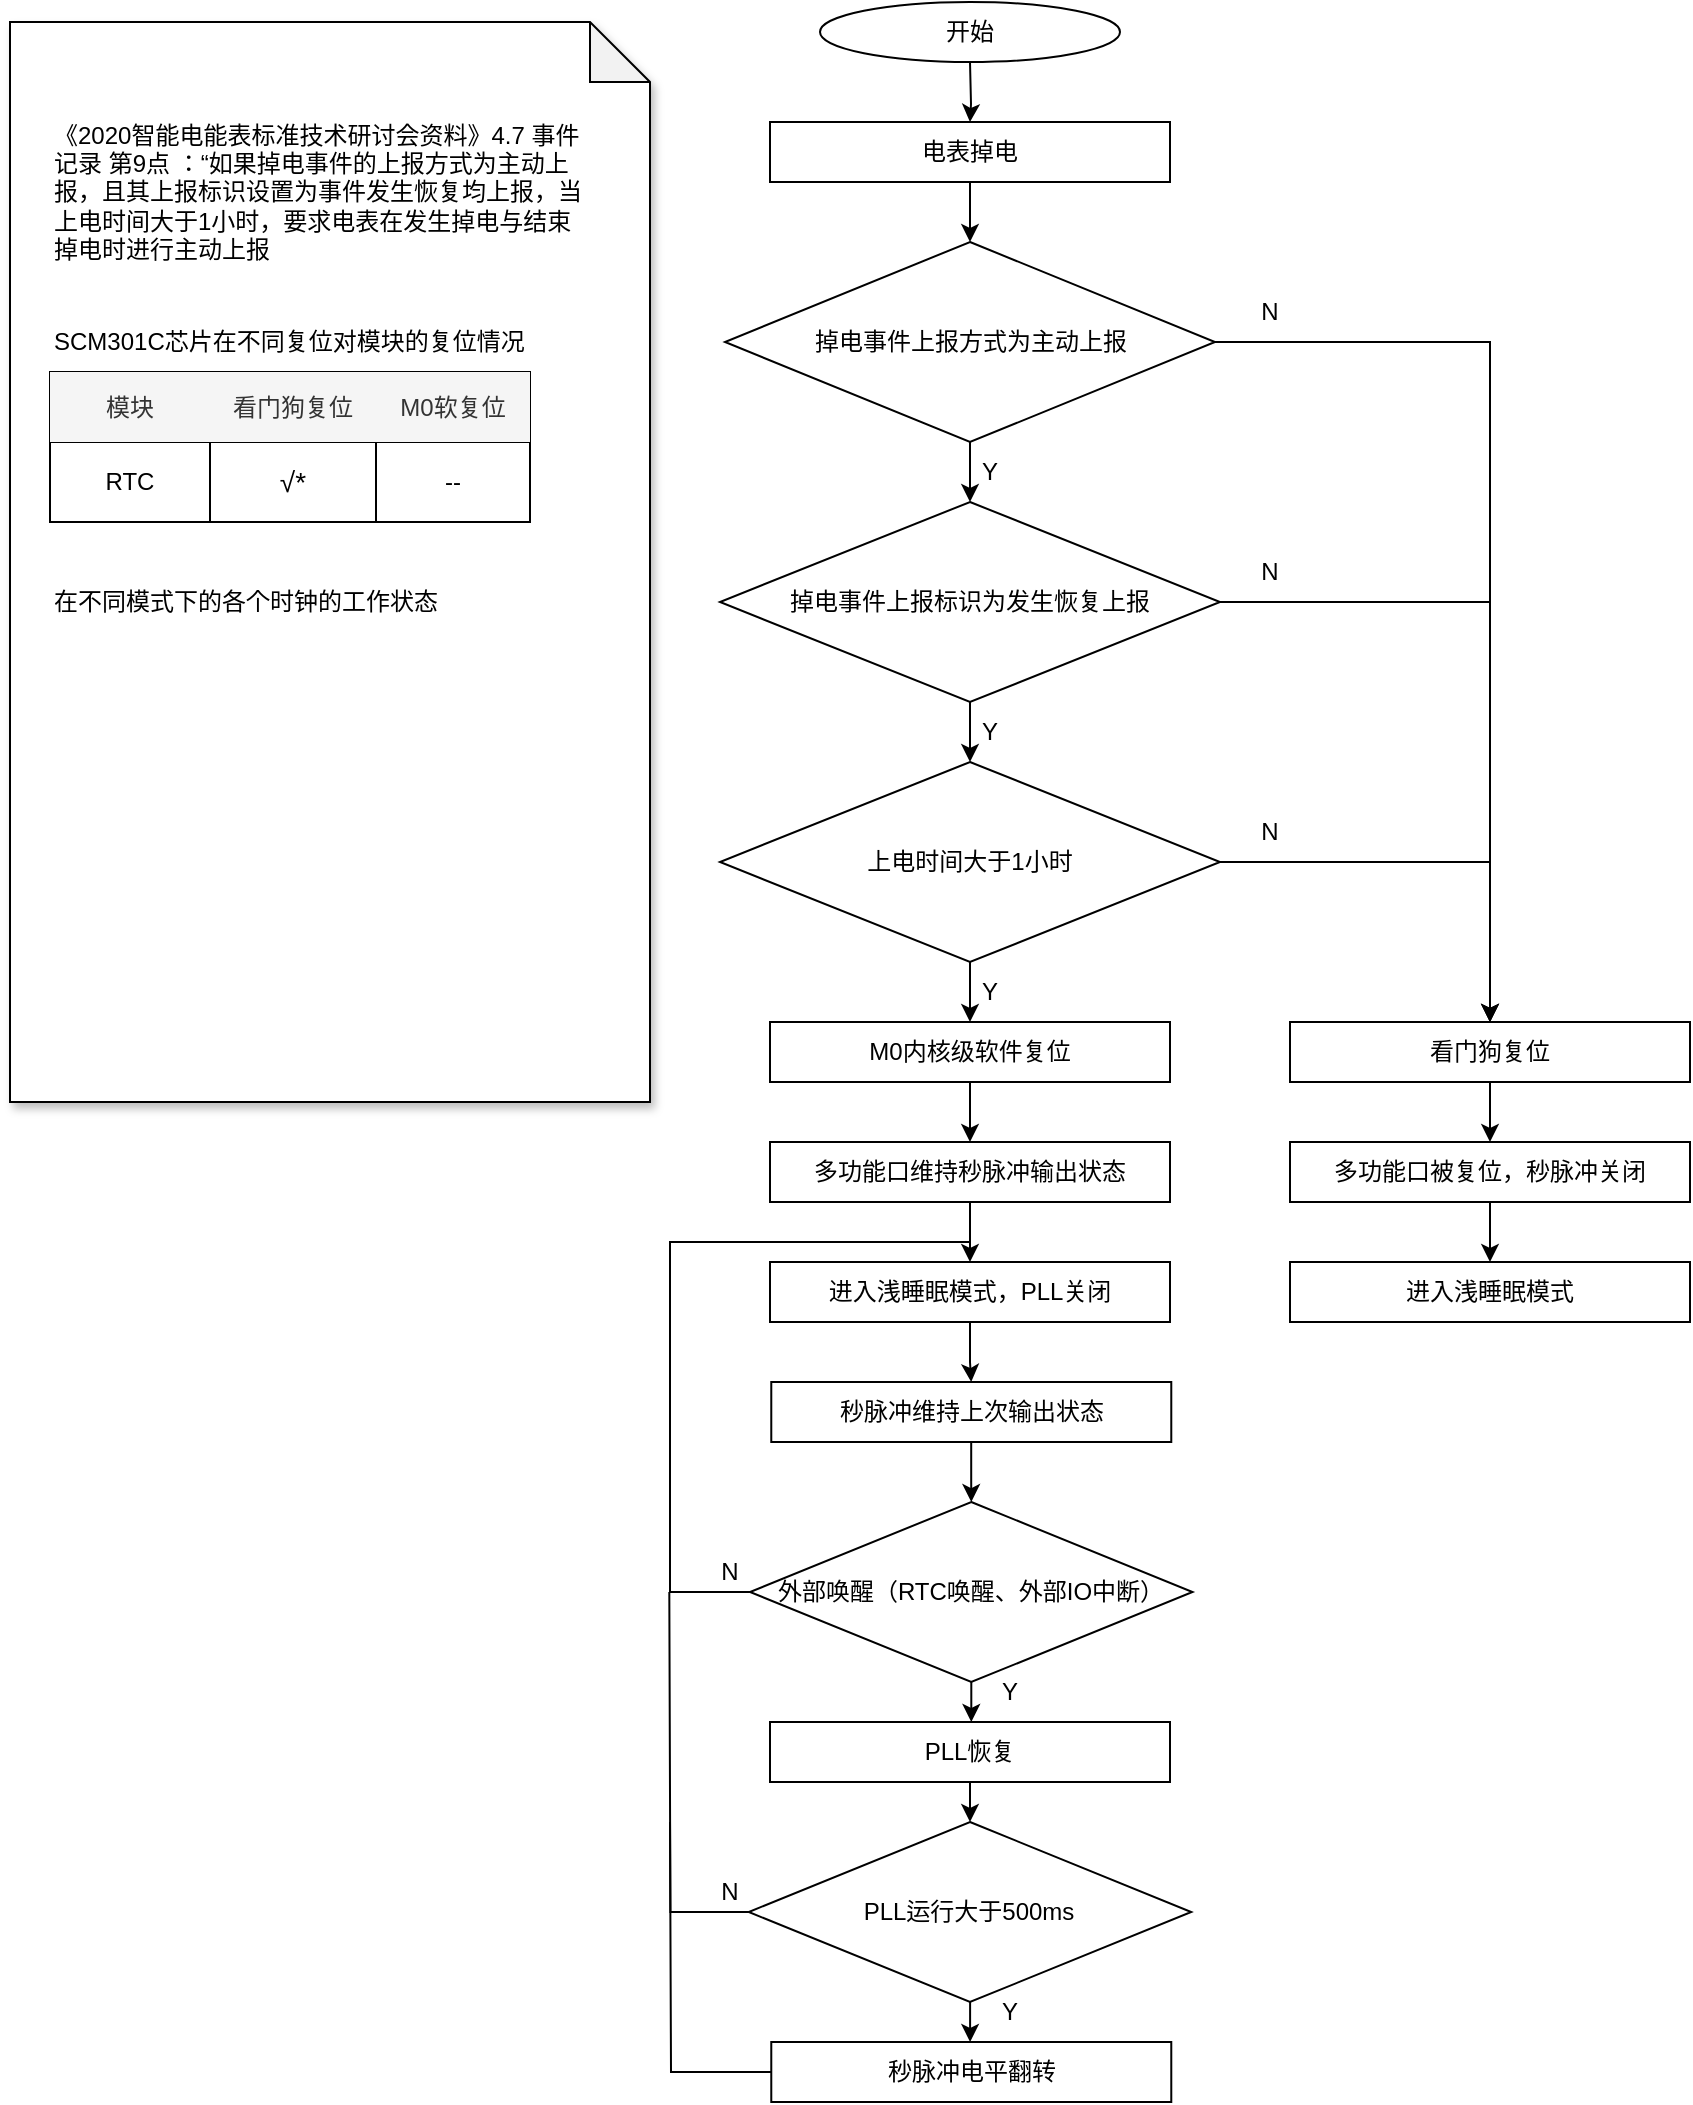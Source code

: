 <mxfile version="23.0.2" type="github">
  <diagram name="第 1 页" id="4deAgnNsR5L0bUqhA9q-">
    <mxGraphModel dx="913" dy="491" grid="1" gridSize="10" guides="1" tooltips="1" connect="1" arrows="1" fold="1" page="1" pageScale="1" pageWidth="827" pageHeight="1169" math="0" shadow="0">
      <root>
        <mxCell id="0" />
        <mxCell id="1" parent="0" />
        <mxCell id="asLfK5oWP9W_VeWv1E0I-20" value="" style="edgeStyle=orthogonalEdgeStyle;rounded=0;orthogonalLoop=1;jettySize=auto;html=1;" edge="1" parent="1" target="asLfK5oWP9W_VeWv1E0I-19">
          <mxGeometry relative="1" as="geometry">
            <mxPoint x="860" y="40" as="sourcePoint" />
          </mxGeometry>
        </mxCell>
        <mxCell id="asLfK5oWP9W_VeWv1E0I-27" value="" style="edgeStyle=orthogonalEdgeStyle;rounded=0;orthogonalLoop=1;jettySize=auto;html=1;" edge="1" parent="1" source="asLfK5oWP9W_VeWv1E0I-19" target="asLfK5oWP9W_VeWv1E0I-21">
          <mxGeometry relative="1" as="geometry" />
        </mxCell>
        <mxCell id="asLfK5oWP9W_VeWv1E0I-19" value="电表掉电" style="rounded=0;whiteSpace=wrap;html=1;" vertex="1" parent="1">
          <mxGeometry x="760" y="70" width="200" height="30" as="geometry" />
        </mxCell>
        <mxCell id="U1h6qY7OYYZy0jWBryE8-11" value="" style="edgeStyle=orthogonalEdgeStyle;rounded=0;orthogonalLoop=1;jettySize=auto;html=1;" edge="1" parent="1" source="asLfK5oWP9W_VeWv1E0I-21" target="U1h6qY7OYYZy0jWBryE8-10">
          <mxGeometry relative="1" as="geometry" />
        </mxCell>
        <mxCell id="U1h6qY7OYYZy0jWBryE8-93" style="edgeStyle=orthogonalEdgeStyle;rounded=0;orthogonalLoop=1;jettySize=auto;html=1;entryX=0.5;entryY=0;entryDx=0;entryDy=0;" edge="1" parent="1" source="asLfK5oWP9W_VeWv1E0I-21" target="U1h6qY7OYYZy0jWBryE8-90">
          <mxGeometry relative="1" as="geometry" />
        </mxCell>
        <mxCell id="asLfK5oWP9W_VeWv1E0I-21" value="掉电事件上报方式为主动上报" style="rhombus;html=1;whiteSpace=wrap;verticalAlign=middle;align=center;horizontal=1;" vertex="1" parent="1">
          <mxGeometry x="737.5" y="130" width="245" height="100" as="geometry" />
        </mxCell>
        <mxCell id="asLfK5oWP9W_VeWv1E0I-47" value="&lt;div style=&quot;&quot;&gt;&lt;br&gt;&lt;/div&gt;" style="shape=note;whiteSpace=wrap;html=1;backgroundOutline=1;darkOpacity=0.05;align=left;shadow=1;" vertex="1" parent="1">
          <mxGeometry x="380" y="20" width="320" height="540" as="geometry" />
        </mxCell>
        <mxCell id="U1h6qY7OYYZy0jWBryE8-1" value="开始" style="ellipse;whiteSpace=wrap;html=1;" vertex="1" parent="1">
          <mxGeometry x="785" y="10" width="150" height="30" as="geometry" />
        </mxCell>
        <mxCell id="U1h6qY7OYYZy0jWBryE8-17" value="" style="edgeStyle=orthogonalEdgeStyle;rounded=0;orthogonalLoop=1;jettySize=auto;html=1;" edge="1" parent="1" source="U1h6qY7OYYZy0jWBryE8-10" target="U1h6qY7OYYZy0jWBryE8-12">
          <mxGeometry relative="1" as="geometry" />
        </mxCell>
        <mxCell id="U1h6qY7OYYZy0jWBryE8-92" style="edgeStyle=orthogonalEdgeStyle;rounded=0;orthogonalLoop=1;jettySize=auto;html=1;entryX=0.5;entryY=0;entryDx=0;entryDy=0;" edge="1" parent="1" source="U1h6qY7OYYZy0jWBryE8-10" target="U1h6qY7OYYZy0jWBryE8-90">
          <mxGeometry relative="1" as="geometry" />
        </mxCell>
        <mxCell id="U1h6qY7OYYZy0jWBryE8-10" value="掉电事件上报标识为发生恢复上报" style="rhombus;whiteSpace=wrap;html=1;" vertex="1" parent="1">
          <mxGeometry x="735" y="260" width="250" height="100" as="geometry" />
        </mxCell>
        <mxCell id="U1h6qY7OYYZy0jWBryE8-21" value="" style="edgeStyle=orthogonalEdgeStyle;rounded=0;orthogonalLoop=1;jettySize=auto;html=1;" edge="1" parent="1" source="U1h6qY7OYYZy0jWBryE8-12" target="U1h6qY7OYYZy0jWBryE8-20">
          <mxGeometry relative="1" as="geometry" />
        </mxCell>
        <mxCell id="U1h6qY7OYYZy0jWBryE8-91" style="edgeStyle=orthogonalEdgeStyle;rounded=0;orthogonalLoop=1;jettySize=auto;html=1;" edge="1" parent="1" source="U1h6qY7OYYZy0jWBryE8-12" target="U1h6qY7OYYZy0jWBryE8-90">
          <mxGeometry relative="1" as="geometry" />
        </mxCell>
        <mxCell id="U1h6qY7OYYZy0jWBryE8-12" value="上电时间大于1小时" style="rhombus;whiteSpace=wrap;html=1;" vertex="1" parent="1">
          <mxGeometry x="735" y="390" width="250" height="100" as="geometry" />
        </mxCell>
        <mxCell id="U1h6qY7OYYZy0jWBryE8-14" value="Y" style="text;html=1;strokeColor=none;fillColor=none;align=center;verticalAlign=middle;whiteSpace=wrap;rounded=0;" vertex="1" parent="1">
          <mxGeometry x="840" y="230" width="60" height="30" as="geometry" />
        </mxCell>
        <mxCell id="U1h6qY7OYYZy0jWBryE8-18" value="Y" style="text;html=1;strokeColor=none;fillColor=none;align=center;verticalAlign=middle;whiteSpace=wrap;rounded=0;" vertex="1" parent="1">
          <mxGeometry x="840" y="360" width="60" height="30" as="geometry" />
        </mxCell>
        <mxCell id="U1h6qY7OYYZy0jWBryE8-86" value="" style="edgeStyle=orthogonalEdgeStyle;rounded=0;orthogonalLoop=1;jettySize=auto;html=1;" edge="1" parent="1" source="U1h6qY7OYYZy0jWBryE8-20" target="U1h6qY7OYYZy0jWBryE8-84">
          <mxGeometry relative="1" as="geometry" />
        </mxCell>
        <mxCell id="U1h6qY7OYYZy0jWBryE8-20" value="M0内核级软件复位" style="rounded=0;whiteSpace=wrap;html=1;" vertex="1" parent="1">
          <mxGeometry x="760" y="520" width="200" height="30" as="geometry" />
        </mxCell>
        <mxCell id="U1h6qY7OYYZy0jWBryE8-66" value="" style="shape=table;startSize=0;container=1;collapsible=0;childLayout=tableLayout;" vertex="1" parent="1">
          <mxGeometry x="400" y="195" width="240" height="75" as="geometry" />
        </mxCell>
        <mxCell id="U1h6qY7OYYZy0jWBryE8-67" value="" style="shape=tableRow;horizontal=0;startSize=0;swimlaneHead=0;swimlaneBody=0;strokeColor=inherit;top=0;left=0;bottom=0;right=0;collapsible=0;dropTarget=0;fillColor=none;points=[[0,0.5],[1,0.5]];portConstraint=eastwest;" vertex="1" parent="U1h6qY7OYYZy0jWBryE8-66">
          <mxGeometry width="240" height="35" as="geometry" />
        </mxCell>
        <mxCell id="U1h6qY7OYYZy0jWBryE8-68" value="模块" style="shape=partialRectangle;html=1;whiteSpace=wrap;connectable=0;overflow=hidden;top=0;left=0;bottom=0;right=0;pointerEvents=1;strokeColor=#666666;fillColor=#f5f5f5;fontColor=#333333;" vertex="1" parent="U1h6qY7OYYZy0jWBryE8-67">
          <mxGeometry width="80" height="35" as="geometry">
            <mxRectangle width="80" height="35" as="alternateBounds" />
          </mxGeometry>
        </mxCell>
        <mxCell id="U1h6qY7OYYZy0jWBryE8-69" value="看门狗复位" style="shape=partialRectangle;html=1;whiteSpace=wrap;connectable=0;overflow=hidden;top=0;left=0;bottom=0;right=0;pointerEvents=1;strokeColor=#666666;dashed=1;fillColor=#f5f5f5;fontColor=#333333;" vertex="1" parent="U1h6qY7OYYZy0jWBryE8-67">
          <mxGeometry x="80" width="83" height="35" as="geometry">
            <mxRectangle width="83" height="35" as="alternateBounds" />
          </mxGeometry>
        </mxCell>
        <mxCell id="U1h6qY7OYYZy0jWBryE8-70" value="M0软复位" style="shape=partialRectangle;html=1;whiteSpace=wrap;connectable=0;overflow=hidden;top=0;left=0;bottom=0;right=0;pointerEvents=1;strokeColor=#666666;fillColor=#f5f5f5;fontColor=#333333;" vertex="1" parent="U1h6qY7OYYZy0jWBryE8-67">
          <mxGeometry x="163" width="77" height="35" as="geometry">
            <mxRectangle width="77" height="35" as="alternateBounds" />
          </mxGeometry>
        </mxCell>
        <mxCell id="U1h6qY7OYYZy0jWBryE8-75" value="" style="shape=tableRow;horizontal=0;startSize=0;swimlaneHead=0;swimlaneBody=0;strokeColor=inherit;top=0;left=0;bottom=0;right=0;collapsible=0;dropTarget=0;fillColor=none;points=[[0,0.5],[1,0.5]];portConstraint=eastwest;" vertex="1" parent="U1h6qY7OYYZy0jWBryE8-66">
          <mxGeometry y="35" width="240" height="40" as="geometry" />
        </mxCell>
        <mxCell id="U1h6qY7OYYZy0jWBryE8-76" value="RTC" style="shape=partialRectangle;html=1;whiteSpace=wrap;connectable=0;strokeColor=inherit;overflow=hidden;fillColor=none;top=0;left=0;bottom=0;right=0;pointerEvents=1;" vertex="1" parent="U1h6qY7OYYZy0jWBryE8-75">
          <mxGeometry width="80" height="40" as="geometry">
            <mxRectangle width="80" height="40" as="alternateBounds" />
          </mxGeometry>
        </mxCell>
        <mxCell id="U1h6qY7OYYZy0jWBryE8-77" value="&lt;div&gt;&lt;font style=&quot;font-size: 14px;&quot;&gt;√*&lt;/font&gt;&lt;/div&gt;" style="shape=partialRectangle;html=1;whiteSpace=wrap;connectable=0;strokeColor=inherit;overflow=hidden;fillColor=none;top=0;left=0;bottom=0;right=0;pointerEvents=1;" vertex="1" parent="U1h6qY7OYYZy0jWBryE8-75">
          <mxGeometry x="80" width="83" height="40" as="geometry">
            <mxRectangle width="83" height="40" as="alternateBounds" />
          </mxGeometry>
        </mxCell>
        <mxCell id="U1h6qY7OYYZy0jWBryE8-78" value="--" style="shape=partialRectangle;html=1;whiteSpace=wrap;connectable=0;strokeColor=inherit;overflow=hidden;fillColor=none;top=0;left=0;bottom=0;right=0;pointerEvents=1;strokeWidth=1;dashed=1;" vertex="1" parent="U1h6qY7OYYZy0jWBryE8-75">
          <mxGeometry x="163" width="77" height="40" as="geometry">
            <mxRectangle width="77" height="40" as="alternateBounds" />
          </mxGeometry>
        </mxCell>
        <mxCell id="U1h6qY7OYYZy0jWBryE8-79" value="SCM301C芯片在不同复位对模块的复位情况" style="text;html=1;strokeColor=none;fillColor=none;align=left;verticalAlign=middle;whiteSpace=wrap;rounded=0;" vertex="1" parent="1">
          <mxGeometry x="400" y="165" width="246" height="30" as="geometry" />
        </mxCell>
        <mxCell id="U1h6qY7OYYZy0jWBryE8-80" value="《2020智能电能表标准技术研讨会资料》4.7 事件记录 第9点 ：“如果掉电事件的上报方式为主动上报，且其上报标识设置为事件发生恢复均上报，当上电时间大于1小时，要求电表在发生掉电与结束掉电时进行主动上报" style="text;html=1;strokeColor=none;fillColor=none;align=left;verticalAlign=middle;whiteSpace=wrap;rounded=0;" vertex="1" parent="1">
          <mxGeometry x="400" y="70" width="270" height="70" as="geometry" />
        </mxCell>
        <mxCell id="U1h6qY7OYYZy0jWBryE8-83" value="Y" style="text;html=1;strokeColor=none;fillColor=none;align=center;verticalAlign=middle;whiteSpace=wrap;rounded=0;" vertex="1" parent="1">
          <mxGeometry x="840" y="490" width="60" height="30" as="geometry" />
        </mxCell>
        <mxCell id="U1h6qY7OYYZy0jWBryE8-89" value="" style="edgeStyle=orthogonalEdgeStyle;rounded=0;orthogonalLoop=1;jettySize=auto;html=1;" edge="1" parent="1" source="U1h6qY7OYYZy0jWBryE8-84" target="U1h6qY7OYYZy0jWBryE8-88">
          <mxGeometry relative="1" as="geometry" />
        </mxCell>
        <mxCell id="U1h6qY7OYYZy0jWBryE8-84" value="多功能口维持秒脉冲输出状态" style="rounded=0;whiteSpace=wrap;html=1;" vertex="1" parent="1">
          <mxGeometry x="760" y="580" width="200" height="30" as="geometry" />
        </mxCell>
        <mxCell id="U1h6qY7OYYZy0jWBryE8-85" value="&lt;div&gt;在不同模式下的各个时钟的工作状态&lt;/div&gt;" style="text;html=1;strokeColor=none;fillColor=none;align=left;verticalAlign=middle;whiteSpace=wrap;rounded=0;" vertex="1" parent="1">
          <mxGeometry x="400" y="290" width="240" height="40" as="geometry" />
        </mxCell>
        <mxCell id="U1h6qY7OYYZy0jWBryE8-103" value="" style="edgeStyle=orthogonalEdgeStyle;rounded=0;orthogonalLoop=1;jettySize=auto;html=1;" edge="1" parent="1" source="U1h6qY7OYYZy0jWBryE8-88" target="U1h6qY7OYYZy0jWBryE8-102">
          <mxGeometry relative="1" as="geometry" />
        </mxCell>
        <mxCell id="U1h6qY7OYYZy0jWBryE8-88" value="进入浅睡眠模式，PLL关闭" style="rounded=0;whiteSpace=wrap;html=1;" vertex="1" parent="1">
          <mxGeometry x="760" y="640" width="200" height="30" as="geometry" />
        </mxCell>
        <mxCell id="U1h6qY7OYYZy0jWBryE8-98" value="" style="edgeStyle=orthogonalEdgeStyle;rounded=0;orthogonalLoop=1;jettySize=auto;html=1;" edge="1" parent="1" source="U1h6qY7OYYZy0jWBryE8-90" target="U1h6qY7OYYZy0jWBryE8-97">
          <mxGeometry relative="1" as="geometry" />
        </mxCell>
        <mxCell id="U1h6qY7OYYZy0jWBryE8-90" value="看门狗复位" style="rounded=0;whiteSpace=wrap;html=1;" vertex="1" parent="1">
          <mxGeometry x="1020" y="520" width="200" height="30" as="geometry" />
        </mxCell>
        <mxCell id="U1h6qY7OYYZy0jWBryE8-94" value="N" style="text;html=1;strokeColor=none;fillColor=none;align=center;verticalAlign=middle;whiteSpace=wrap;rounded=0;" vertex="1" parent="1">
          <mxGeometry x="980" y="150" width="60" height="30" as="geometry" />
        </mxCell>
        <mxCell id="U1h6qY7OYYZy0jWBryE8-95" value="N" style="text;html=1;strokeColor=none;fillColor=none;align=center;verticalAlign=middle;whiteSpace=wrap;rounded=0;" vertex="1" parent="1">
          <mxGeometry x="980" y="280" width="60" height="30" as="geometry" />
        </mxCell>
        <mxCell id="U1h6qY7OYYZy0jWBryE8-96" value="N" style="text;html=1;strokeColor=none;fillColor=none;align=center;verticalAlign=middle;whiteSpace=wrap;rounded=0;" vertex="1" parent="1">
          <mxGeometry x="980" y="410" width="60" height="30" as="geometry" />
        </mxCell>
        <mxCell id="U1h6qY7OYYZy0jWBryE8-157" value="" style="edgeStyle=orthogonalEdgeStyle;rounded=0;orthogonalLoop=1;jettySize=auto;html=1;" edge="1" parent="1" source="U1h6qY7OYYZy0jWBryE8-97" target="U1h6qY7OYYZy0jWBryE8-156">
          <mxGeometry relative="1" as="geometry" />
        </mxCell>
        <mxCell id="U1h6qY7OYYZy0jWBryE8-97" value="多功能口被复位，秒脉冲关闭" style="rounded=0;whiteSpace=wrap;html=1;" vertex="1" parent="1">
          <mxGeometry x="1020" y="580" width="200" height="30" as="geometry" />
        </mxCell>
        <mxCell id="U1h6qY7OYYZy0jWBryE8-140" value="" style="edgeStyle=orthogonalEdgeStyle;rounded=0;orthogonalLoop=1;jettySize=auto;html=1;" edge="1" parent="1" source="U1h6qY7OYYZy0jWBryE8-100" target="U1h6qY7OYYZy0jWBryE8-139">
          <mxGeometry relative="1" as="geometry" />
        </mxCell>
        <mxCell id="U1h6qY7OYYZy0jWBryE8-144" style="edgeStyle=orthogonalEdgeStyle;rounded=0;orthogonalLoop=1;jettySize=auto;html=1;exitX=0;exitY=0.5;exitDx=0;exitDy=0;endArrow=none;endFill=0;" edge="1" parent="1" source="U1h6qY7OYYZy0jWBryE8-100">
          <mxGeometry relative="1" as="geometry">
            <mxPoint x="860" y="630" as="targetPoint" />
            <Array as="points">
              <mxPoint x="710" y="805" />
              <mxPoint x="710" y="630" />
            </Array>
          </mxGeometry>
        </mxCell>
        <mxCell id="U1h6qY7OYYZy0jWBryE8-100" value="外部唤醒（RTC唤醒、外部IO中断）" style="rhombus;whiteSpace=wrap;html=1;" vertex="1" parent="1">
          <mxGeometry x="750.01" y="760" width="221.25" height="90" as="geometry" />
        </mxCell>
        <mxCell id="U1h6qY7OYYZy0jWBryE8-105" value="" style="edgeStyle=orthogonalEdgeStyle;rounded=0;orthogonalLoop=1;jettySize=auto;html=1;" edge="1" parent="1" source="U1h6qY7OYYZy0jWBryE8-102" target="U1h6qY7OYYZy0jWBryE8-100">
          <mxGeometry relative="1" as="geometry" />
        </mxCell>
        <mxCell id="U1h6qY7OYYZy0jWBryE8-102" value="秒脉冲维持上次输出状态" style="rounded=0;whiteSpace=wrap;html=1;" vertex="1" parent="1">
          <mxGeometry x="760.64" y="700" width="200" height="30" as="geometry" />
        </mxCell>
        <mxCell id="U1h6qY7OYYZy0jWBryE8-138" value="N" style="text;html=1;strokeColor=none;fillColor=none;align=center;verticalAlign=middle;whiteSpace=wrap;rounded=0;" vertex="1" parent="1">
          <mxGeometry x="710" y="780" width="60" height="30" as="geometry" />
        </mxCell>
        <mxCell id="U1h6qY7OYYZy0jWBryE8-145" value="" style="edgeStyle=orthogonalEdgeStyle;rounded=0;orthogonalLoop=1;jettySize=auto;html=1;" edge="1" parent="1" source="U1h6qY7OYYZy0jWBryE8-139" target="U1h6qY7OYYZy0jWBryE8-142">
          <mxGeometry relative="1" as="geometry" />
        </mxCell>
        <mxCell id="U1h6qY7OYYZy0jWBryE8-139" value="PLL恢复" style="rounded=0;whiteSpace=wrap;html=1;" vertex="1" parent="1">
          <mxGeometry x="760" y="870" width="200" height="30" as="geometry" />
        </mxCell>
        <mxCell id="U1h6qY7OYYZy0jWBryE8-141" value="Y" style="text;html=1;strokeColor=none;fillColor=none;align=center;verticalAlign=middle;whiteSpace=wrap;rounded=0;" vertex="1" parent="1">
          <mxGeometry x="850" y="840" width="60" height="30" as="geometry" />
        </mxCell>
        <mxCell id="U1h6qY7OYYZy0jWBryE8-149" style="edgeStyle=orthogonalEdgeStyle;rounded=0;orthogonalLoop=1;jettySize=auto;html=1;exitX=0;exitY=0.5;exitDx=0;exitDy=0;endArrow=none;endFill=0;" edge="1" parent="1" source="U1h6qY7OYYZy0jWBryE8-142">
          <mxGeometry relative="1" as="geometry">
            <mxPoint x="709.655" y="804.988" as="targetPoint" />
          </mxGeometry>
        </mxCell>
        <mxCell id="U1h6qY7OYYZy0jWBryE8-153" value="" style="edgeStyle=orthogonalEdgeStyle;rounded=0;orthogonalLoop=1;jettySize=auto;html=1;" edge="1" parent="1" source="U1h6qY7OYYZy0jWBryE8-142" target="U1h6qY7OYYZy0jWBryE8-152">
          <mxGeometry relative="1" as="geometry" />
        </mxCell>
        <mxCell id="U1h6qY7OYYZy0jWBryE8-142" value="PLL运行大于500ms" style="rhombus;whiteSpace=wrap;html=1;" vertex="1" parent="1">
          <mxGeometry x="749.37" y="920" width="221.25" height="90" as="geometry" />
        </mxCell>
        <mxCell id="U1h6qY7OYYZy0jWBryE8-150" value="N" style="text;html=1;strokeColor=none;fillColor=none;align=center;verticalAlign=middle;whiteSpace=wrap;rounded=0;" vertex="1" parent="1">
          <mxGeometry x="710" y="940" width="60" height="30" as="geometry" />
        </mxCell>
        <mxCell id="U1h6qY7OYYZy0jWBryE8-155" style="edgeStyle=orthogonalEdgeStyle;rounded=0;orthogonalLoop=1;jettySize=auto;html=1;exitX=0;exitY=0.5;exitDx=0;exitDy=0;endArrow=none;endFill=0;" edge="1" parent="1" source="U1h6qY7OYYZy0jWBryE8-152">
          <mxGeometry relative="1" as="geometry">
            <mxPoint x="710" y="920" as="targetPoint" />
          </mxGeometry>
        </mxCell>
        <mxCell id="U1h6qY7OYYZy0jWBryE8-152" value="秒脉冲电平翻转" style="rounded=0;whiteSpace=wrap;html=1;" vertex="1" parent="1">
          <mxGeometry x="760.64" y="1030" width="200" height="30" as="geometry" />
        </mxCell>
        <mxCell id="U1h6qY7OYYZy0jWBryE8-154" value="Y" style="text;html=1;strokeColor=none;fillColor=none;align=center;verticalAlign=middle;whiteSpace=wrap;rounded=0;" vertex="1" parent="1">
          <mxGeometry x="850" y="1000" width="60" height="30" as="geometry" />
        </mxCell>
        <mxCell id="U1h6qY7OYYZy0jWBryE8-156" value="进入浅睡眠模式" style="rounded=0;whiteSpace=wrap;html=1;" vertex="1" parent="1">
          <mxGeometry x="1020" y="640" width="200" height="30" as="geometry" />
        </mxCell>
      </root>
    </mxGraphModel>
  </diagram>
</mxfile>
